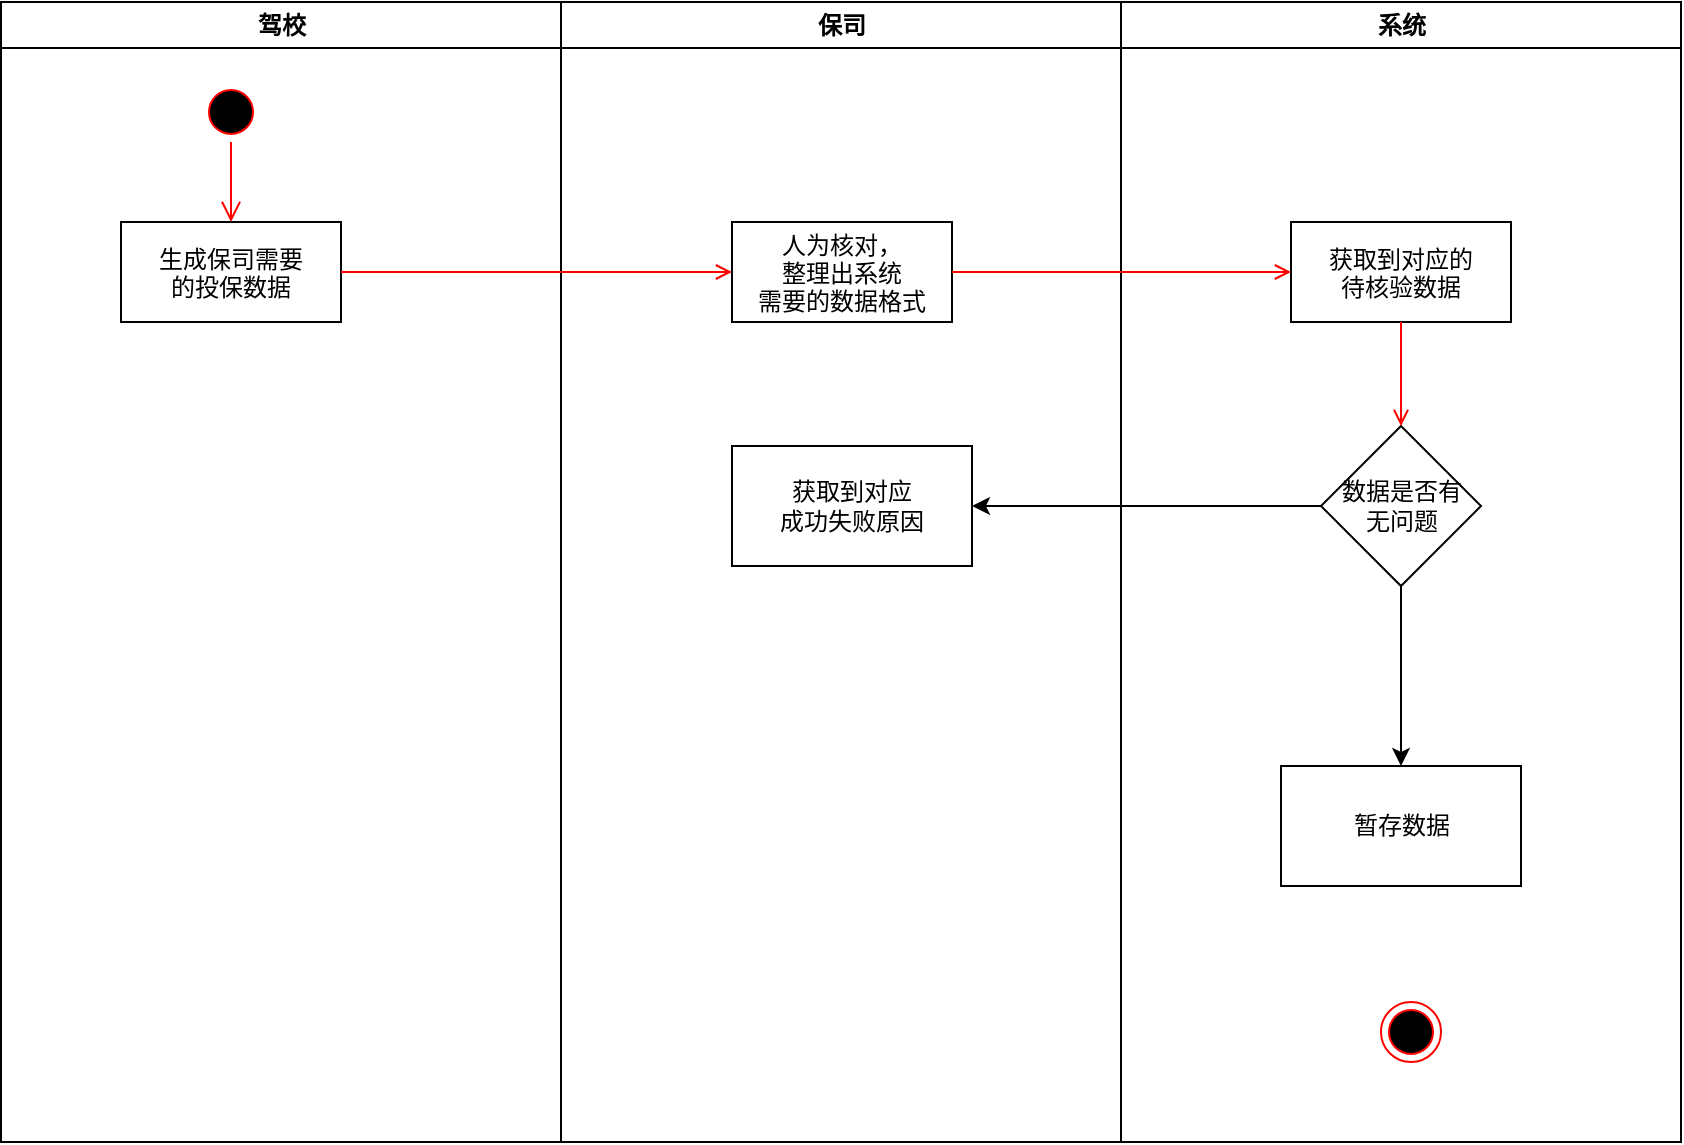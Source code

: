 <mxfile version="14.6.12" type="github">
  <diagram name="Page-1" id="e7e014a7-5840-1c2e-5031-d8a46d1fe8dd">
    <mxGraphModel dx="946" dy="517" grid="1" gridSize="10" guides="1" tooltips="1" connect="1" arrows="1" fold="1" page="1" pageScale="1" pageWidth="1169" pageHeight="826" background="#ffffff" math="0" shadow="0">
      <root>
        <mxCell id="0" />
        <mxCell id="1" parent="0" />
        <mxCell id="2" value="驾校" style="swimlane;whiteSpace=wrap" parent="1" vertex="1">
          <mxGeometry x="164.5" y="128" width="280" height="570" as="geometry" />
        </mxCell>
        <mxCell id="5" value="" style="ellipse;shape=startState;fillColor=#000000;strokeColor=#ff0000;" parent="2" vertex="1">
          <mxGeometry x="100" y="40" width="30" height="30" as="geometry" />
        </mxCell>
        <mxCell id="6" value="" style="edgeStyle=elbowEdgeStyle;elbow=horizontal;verticalAlign=bottom;endArrow=open;endSize=8;strokeColor=#FF0000;endFill=1;rounded=0" parent="2" source="5" target="7" edge="1">
          <mxGeometry x="100" y="40" as="geometry">
            <mxPoint x="115" y="110" as="targetPoint" />
          </mxGeometry>
        </mxCell>
        <mxCell id="7" value="生成保司需要&#xa;的投保数据" style="" parent="2" vertex="1">
          <mxGeometry x="60" y="110" width="110" height="50" as="geometry" />
        </mxCell>
        <mxCell id="3" value="保司" style="swimlane;whiteSpace=wrap" parent="1" vertex="1">
          <mxGeometry x="444.5" y="128" width="280" height="570" as="geometry" />
        </mxCell>
        <mxCell id="15" value="人为核对，&#xa;整理出系统&#xa;需要的数据格式" style="" parent="3" vertex="1">
          <mxGeometry x="85.5" y="110" width="110" height="50" as="geometry" />
        </mxCell>
        <mxCell id="6uc3DW0a4A-orKG1fHZI-47" value="获取到对应&lt;br&gt;成功失败原因" style="whiteSpace=wrap;html=1;" vertex="1" parent="3">
          <mxGeometry x="85.5" y="222" width="120" height="60" as="geometry" />
        </mxCell>
        <mxCell id="4" value="系统" style="swimlane;whiteSpace=wrap" parent="1" vertex="1">
          <mxGeometry x="724.5" y="128" width="280" height="570" as="geometry" />
        </mxCell>
        <mxCell id="38" value="" style="ellipse;shape=endState;fillColor=#000000;strokeColor=#ff0000" parent="4" vertex="1">
          <mxGeometry x="130" y="500" width="30" height="30" as="geometry" />
        </mxCell>
        <mxCell id="6uc3DW0a4A-orKG1fHZI-41" value="获取到对应的&#xa;待核验数据" style="" vertex="1" parent="4">
          <mxGeometry x="85" y="110" width="110" height="50" as="geometry" />
        </mxCell>
        <mxCell id="6uc3DW0a4A-orKG1fHZI-42" value="数据是否有&lt;br&gt;无问题" style="rhombus;whiteSpace=wrap;html=1;" vertex="1" parent="4">
          <mxGeometry x="100" y="212" width="80" height="80" as="geometry" />
        </mxCell>
        <mxCell id="6uc3DW0a4A-orKG1fHZI-44" value="" style="endArrow=open;strokeColor=#FF0000;endFill=1;rounded=0;exitX=0.5;exitY=1;exitDx=0;exitDy=0;entryX=0.5;entryY=0;entryDx=0;entryDy=0;" edge="1" parent="4" source="6uc3DW0a4A-orKG1fHZI-41" target="6uc3DW0a4A-orKG1fHZI-42">
          <mxGeometry relative="1" as="geometry">
            <mxPoint x="-74.5" y="145" as="sourcePoint" />
            <mxPoint x="75.5" y="202" as="targetPoint" />
          </mxGeometry>
        </mxCell>
        <mxCell id="9" value="" style="endArrow=open;strokeColor=#FF0000;endFill=1;rounded=0;entryX=0;entryY=0.5;entryDx=0;entryDy=0;" parent="1" source="7" target="15" edge="1">
          <mxGeometry relative="1" as="geometry">
            <mxPoint x="279.5" y="348" as="targetPoint" />
            <Array as="points">
              <mxPoint x="470" y="263" />
            </Array>
          </mxGeometry>
        </mxCell>
        <mxCell id="17" value="" style="endArrow=open;strokeColor=#FF0000;endFill=1;rounded=0" parent="1" source="15" target="6uc3DW0a4A-orKG1fHZI-41" edge="1">
          <mxGeometry relative="1" as="geometry">
            <mxPoint x="519.5" y="348" as="targetPoint" />
          </mxGeometry>
        </mxCell>
        <mxCell id="6uc3DW0a4A-orKG1fHZI-45" value="暂存数据" style="whiteSpace=wrap;html=1;" vertex="1" parent="1">
          <mxGeometry x="804.5" y="510" width="120" height="60" as="geometry" />
        </mxCell>
        <mxCell id="6uc3DW0a4A-orKG1fHZI-46" value="" style="edgeStyle=orthogonalEdgeStyle;rounded=0;orthogonalLoop=1;jettySize=auto;html=1;" edge="1" parent="1" source="6uc3DW0a4A-orKG1fHZI-42" target="6uc3DW0a4A-orKG1fHZI-45">
          <mxGeometry relative="1" as="geometry" />
        </mxCell>
        <mxCell id="6uc3DW0a4A-orKG1fHZI-48" value="" style="edgeStyle=orthogonalEdgeStyle;rounded=0;orthogonalLoop=1;jettySize=auto;html=1;" edge="1" parent="1" source="6uc3DW0a4A-orKG1fHZI-42" target="6uc3DW0a4A-orKG1fHZI-47">
          <mxGeometry relative="1" as="geometry" />
        </mxCell>
      </root>
    </mxGraphModel>
  </diagram>
</mxfile>

